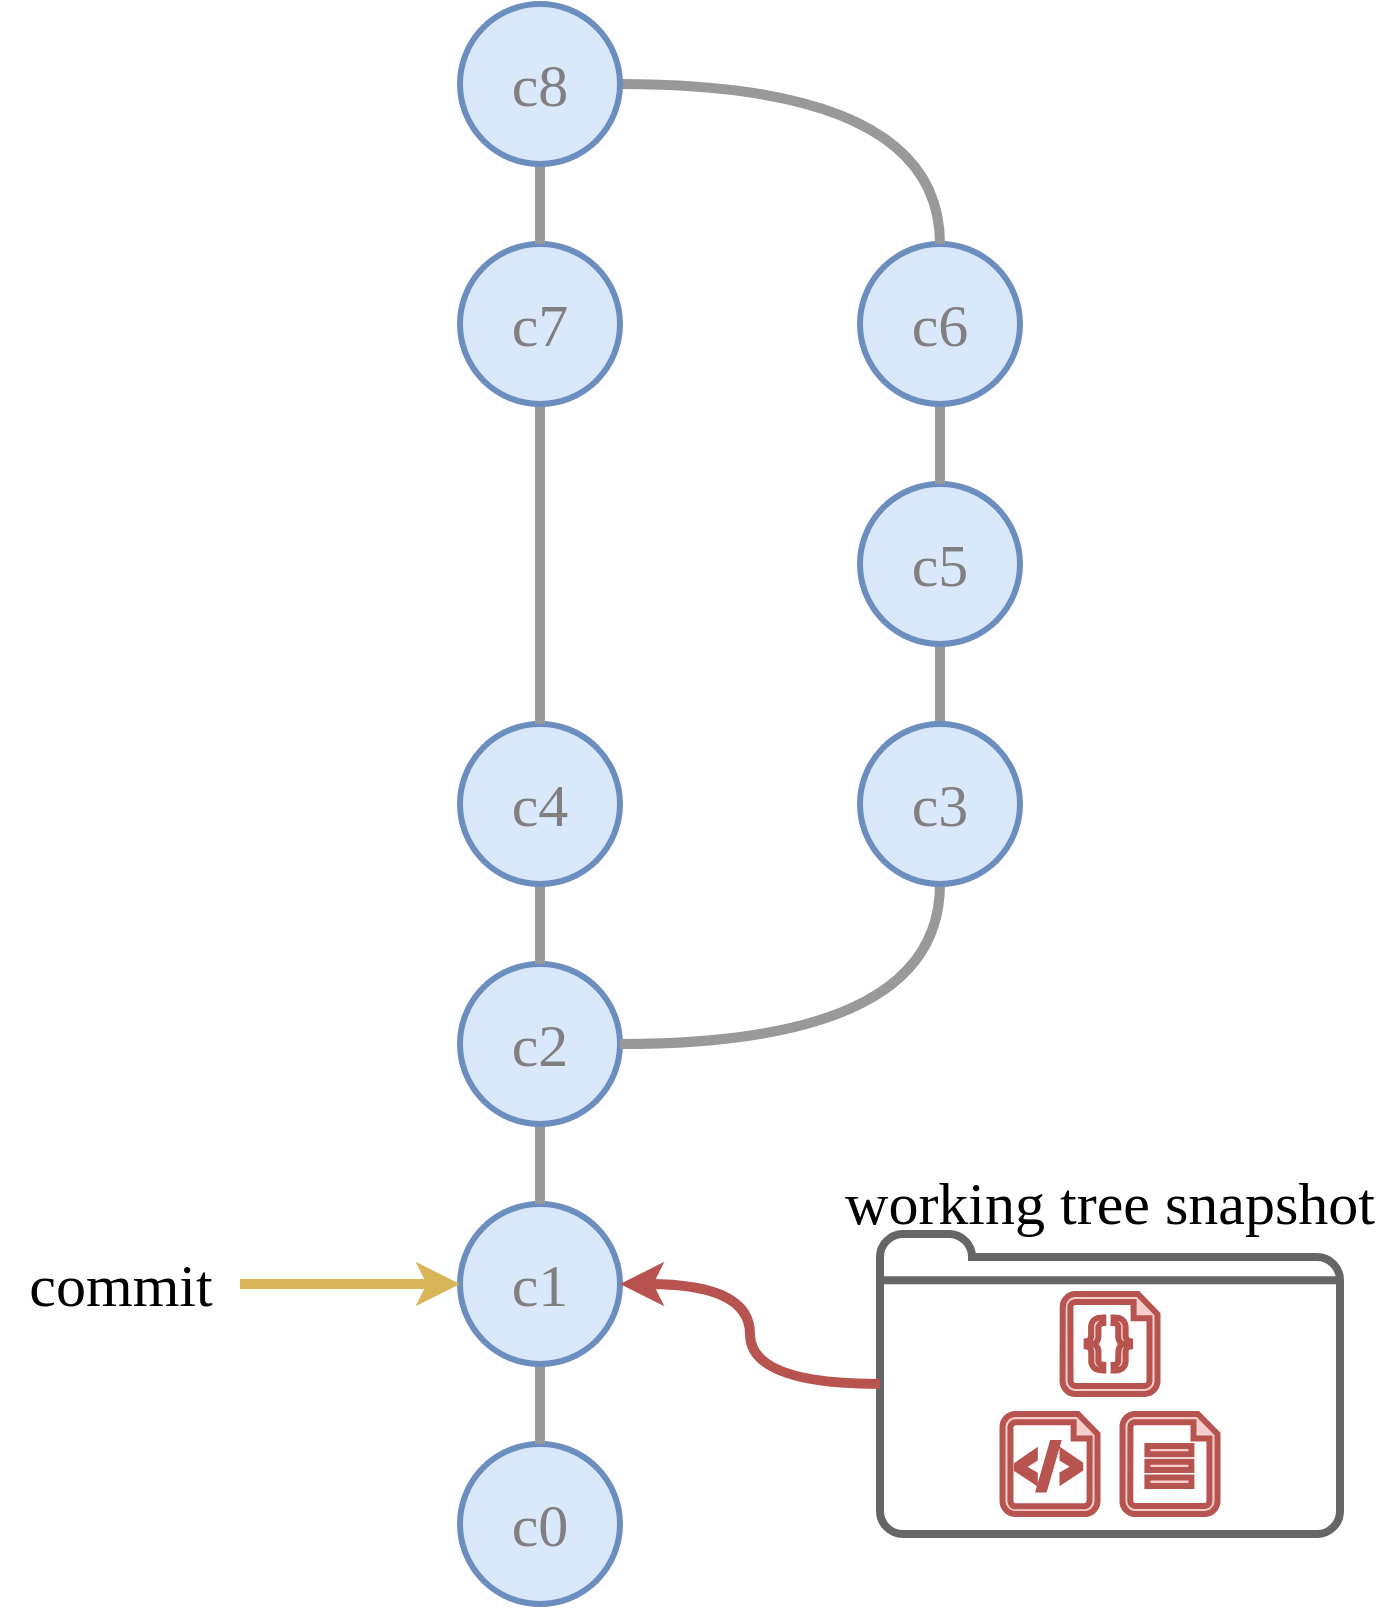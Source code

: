 <mxfile version="20.8.16" type="device"><diagram id="QxZ3nonRwbrlkTWgug7E" name="Page-1"><mxGraphModel dx="2074" dy="1195" grid="1" gridSize="10" guides="1" tooltips="1" connect="1" arrows="1" fold="1" page="1" pageScale="1" pageWidth="1600" pageHeight="900" math="0" shadow="0"><root><mxCell id="0"/><mxCell id="1" parent="0"/><mxCell id="aQ7Q8ipnBTK6U1940LWw-1" value="c0" style="ellipse;whiteSpace=wrap;html=1;aspect=fixed;fillColor=#dae8fc;strokeColor=#6c8ebf;strokeWidth=3;fontSize=30;fontFamily=Source Sans Pro;fontSource=https%3A%2F%2Ffonts.googleapis.com%2Fcss%3Ffamily%3DSource%2BSans%2BPro;fontColor=#808080;" parent="1" vertex="1"><mxGeometry x="695" y="800" width="80" height="80" as="geometry"/></mxCell><mxCell id="aQ7Q8ipnBTK6U1940LWw-14" style="edgeStyle=orthogonalEdgeStyle;rounded=1;orthogonalLoop=1;jettySize=auto;html=1;exitX=0.5;exitY=1;exitDx=0;exitDy=0;entryX=0.5;entryY=0;entryDx=0;entryDy=0;strokeColor=#999999;strokeWidth=5;endArrow=none;endFill=0;" parent="1" source="aQ7Q8ipnBTK6U1940LWw-2" target="aQ7Q8ipnBTK6U1940LWw-1" edge="1"><mxGeometry relative="1" as="geometry"/></mxCell><mxCell id="aQ7Q8ipnBTK6U1940LWw-2" value="c1" style="ellipse;whiteSpace=wrap;html=1;aspect=fixed;fillColor=#dae8fc;strokeColor=#6c8ebf;strokeWidth=3;fontSize=30;fontFamily=Source Sans Pro;fontSource=https%3A%2F%2Ffonts.googleapis.com%2Fcss%3Ffamily%3DSource%2BSans%2BPro;fontColor=#808080;" parent="1" vertex="1"><mxGeometry x="695" y="680" width="80" height="80" as="geometry"/></mxCell><mxCell id="aQ7Q8ipnBTK6U1940LWw-15" style="edgeStyle=orthogonalEdgeStyle;rounded=1;orthogonalLoop=1;jettySize=auto;html=1;exitX=0.5;exitY=1;exitDx=0;exitDy=0;entryX=0.5;entryY=0;entryDx=0;entryDy=0;strokeColor=#999999;strokeWidth=5;endArrow=none;endFill=0;" parent="1" source="aQ7Q8ipnBTK6U1940LWw-3" target="aQ7Q8ipnBTK6U1940LWw-2" edge="1"><mxGeometry relative="1" as="geometry"/></mxCell><mxCell id="aQ7Q8ipnBTK6U1940LWw-3" value="&lt;span style=&quot;color: rgb(128, 128, 128); font-family: &amp;quot;Source Sans Pro&amp;quot;; font-size: 30px;&quot;&gt;c2&lt;/span&gt;" style="ellipse;whiteSpace=wrap;html=1;aspect=fixed;fillColor=#dae8fc;strokeColor=#6c8ebf;strokeWidth=3;" parent="1" vertex="1"><mxGeometry x="695" y="560" width="80" height="80" as="geometry"/></mxCell><mxCell id="aQ7Q8ipnBTK6U1940LWw-16" style="edgeStyle=orthogonalEdgeStyle;rounded=1;orthogonalLoop=1;jettySize=auto;html=1;exitX=0.5;exitY=1;exitDx=0;exitDy=0;entryX=0.5;entryY=0;entryDx=0;entryDy=0;strokeColor=#999999;strokeWidth=5;endArrow=none;endFill=0;" parent="1" source="aQ7Q8ipnBTK6U1940LWw-4" target="aQ7Q8ipnBTK6U1940LWw-3" edge="1"><mxGeometry relative="1" as="geometry"/></mxCell><mxCell id="aQ7Q8ipnBTK6U1940LWw-4" value="&lt;span style=&quot;color: rgb(128, 128, 128); font-family: &amp;quot;Source Sans Pro&amp;quot;; font-size: 30px;&quot;&gt;c4&lt;/span&gt;" style="ellipse;whiteSpace=wrap;html=1;aspect=fixed;fillColor=#dae8fc;strokeColor=#6c8ebf;strokeWidth=3;" parent="1" vertex="1"><mxGeometry x="695" y="440" width="80" height="80" as="geometry"/></mxCell><mxCell id="aQ7Q8ipnBTK6U1940LWw-18" style="edgeStyle=orthogonalEdgeStyle;curved=1;orthogonalLoop=1;jettySize=auto;html=1;exitX=0.5;exitY=1;exitDx=0;exitDy=0;entryX=0.5;entryY=0;entryDx=0;entryDy=0;strokeColor=#999999;strokeWidth=5;endArrow=none;endFill=0;" parent="1" source="aQ7Q8ipnBTK6U1940LWw-5" target="aQ7Q8ipnBTK6U1940LWw-6" edge="1"><mxGeometry relative="1" as="geometry"/></mxCell><mxCell id="aQ7Q8ipnBTK6U1940LWw-5" value="&lt;span style=&quot;color: rgb(128, 128, 128); font-family: &amp;quot;Source Sans Pro&amp;quot;; font-size: 30px;&quot;&gt;c5&lt;/span&gt;" style="ellipse;whiteSpace=wrap;html=1;aspect=fixed;fillColor=#dae8fc;strokeColor=#6c8ebf;strokeWidth=3;" parent="1" vertex="1"><mxGeometry x="895" y="320" width="80" height="80" as="geometry"/></mxCell><mxCell id="aQ7Q8ipnBTK6U1940LWw-17" style="edgeStyle=orthogonalEdgeStyle;orthogonalLoop=1;jettySize=auto;html=1;exitX=0.5;exitY=1;exitDx=0;exitDy=0;entryX=1;entryY=0.5;entryDx=0;entryDy=0;strokeColor=#999999;strokeWidth=5;curved=1;endArrow=none;endFill=0;" parent="1" source="aQ7Q8ipnBTK6U1940LWw-6" target="aQ7Q8ipnBTK6U1940LWw-3" edge="1"><mxGeometry relative="1" as="geometry"/></mxCell><mxCell id="aQ7Q8ipnBTK6U1940LWw-6" value="&lt;span style=&quot;color: rgb(128, 128, 128); font-family: &amp;quot;Source Sans Pro&amp;quot;; font-size: 30px;&quot;&gt;c3&lt;/span&gt;" style="ellipse;whiteSpace=wrap;html=1;aspect=fixed;fillColor=#dae8fc;strokeColor=#6c8ebf;strokeWidth=3;" parent="1" vertex="1"><mxGeometry x="895" y="440" width="80" height="80" as="geometry"/></mxCell><mxCell id="aQ7Q8ipnBTK6U1940LWw-19" style="edgeStyle=orthogonalEdgeStyle;curved=1;orthogonalLoop=1;jettySize=auto;html=1;exitX=0.5;exitY=1;exitDx=0;exitDy=0;entryX=0.5;entryY=0;entryDx=0;entryDy=0;strokeColor=#999999;strokeWidth=5;endArrow=none;endFill=0;" parent="1" source="aQ7Q8ipnBTK6U1940LWw-10" target="aQ7Q8ipnBTK6U1940LWw-5" edge="1"><mxGeometry relative="1" as="geometry"/></mxCell><mxCell id="aQ7Q8ipnBTK6U1940LWw-10" value="&lt;span style=&quot;color: rgb(128, 128, 128); font-family: &amp;quot;Source Sans Pro&amp;quot;; font-size: 30px;&quot;&gt;c6&lt;/span&gt;" style="ellipse;whiteSpace=wrap;html=1;aspect=fixed;fillColor=#dae8fc;strokeColor=#6c8ebf;strokeWidth=3;" parent="1" vertex="1"><mxGeometry x="895" y="200" width="80" height="80" as="geometry"/></mxCell><mxCell id="aQ7Q8ipnBTK6U1940LWw-27" style="edgeStyle=orthogonalEdgeStyle;curved=1;orthogonalLoop=1;jettySize=auto;html=1;exitX=0.5;exitY=1;exitDx=0;exitDy=0;strokeColor=#999999;strokeWidth=5;endArrow=none;endFill=0;" parent="1" source="aQ7Q8ipnBTK6U1940LWw-11" target="aQ7Q8ipnBTK6U1940LWw-4" edge="1"><mxGeometry relative="1" as="geometry"/></mxCell><mxCell id="aQ7Q8ipnBTK6U1940LWw-11" value="&lt;span style=&quot;color: rgb(128, 128, 128); font-family: &amp;quot;Source Sans Pro&amp;quot;; font-size: 30px;&quot;&gt;c7&lt;/span&gt;" style="ellipse;whiteSpace=wrap;html=1;aspect=fixed;fillColor=#dae8fc;strokeColor=#6c8ebf;strokeWidth=3;" parent="1" vertex="1"><mxGeometry x="695" y="200" width="80" height="80" as="geometry"/></mxCell><mxCell id="aQ7Q8ipnBTK6U1940LWw-25" style="edgeStyle=orthogonalEdgeStyle;curved=1;orthogonalLoop=1;jettySize=auto;html=1;exitX=0.5;exitY=1;exitDx=0;exitDy=0;entryX=0.5;entryY=0;entryDx=0;entryDy=0;strokeColor=#999999;strokeWidth=5;endArrow=none;endFill=0;" parent="1" source="aQ7Q8ipnBTK6U1940LWw-12" target="aQ7Q8ipnBTK6U1940LWw-11" edge="1"><mxGeometry relative="1" as="geometry"/></mxCell><mxCell id="aQ7Q8ipnBTK6U1940LWw-26" style="edgeStyle=orthogonalEdgeStyle;curved=1;orthogonalLoop=1;jettySize=auto;html=1;exitX=1;exitY=0.5;exitDx=0;exitDy=0;strokeColor=#999999;strokeWidth=5;endArrow=none;endFill=0;" parent="1" source="aQ7Q8ipnBTK6U1940LWw-12" target="aQ7Q8ipnBTK6U1940LWw-10" edge="1"><mxGeometry relative="1" as="geometry"/></mxCell><mxCell id="aQ7Q8ipnBTK6U1940LWw-12" value="&lt;span style=&quot;color: rgb(128, 128, 128); font-family: &amp;quot;Source Sans Pro&amp;quot;; font-size: 30px;&quot;&gt;c8&lt;/span&gt;" style="ellipse;whiteSpace=wrap;html=1;aspect=fixed;fillColor=#dae8fc;strokeColor=#6c8ebf;strokeWidth=3;" parent="1" vertex="1"><mxGeometry x="695" y="80" width="80" height="80" as="geometry"/></mxCell><mxCell id="aQ7Q8ipnBTK6U1940LWw-30" style="edgeStyle=orthogonalEdgeStyle;curved=1;orthogonalLoop=1;jettySize=auto;html=1;strokeColor=#d6b656;strokeWidth=5;fontFamily=Source Sans Pro;fontSource=https%3A%2F%2Ffonts.googleapis.com%2Fcss%3Ffamily%3DSource%2BSans%2BPro;fontSize=30;fontColor=#000000;fillColor=#fff2cc;" parent="1" source="aQ7Q8ipnBTK6U1940LWw-29" target="aQ7Q8ipnBTK6U1940LWw-2" edge="1"><mxGeometry relative="1" as="geometry"/></mxCell><mxCell id="aQ7Q8ipnBTK6U1940LWw-29" value="commit" style="text;html=1;align=center;verticalAlign=middle;resizable=0;points=[];autosize=1;strokeColor=none;fillColor=none;fontSize=30;fontFamily=Source Sans Pro;fontColor=#000000;" parent="1" vertex="1"><mxGeometry x="465" y="695" width="120" height="50" as="geometry"/></mxCell><mxCell id="aQ7Q8ipnBTK6U1940LWw-37" value="working tree snapshot" style="group;labelPosition=center;verticalLabelPosition=top;align=center;verticalAlign=bottom;fontFamily=Source Sans Pro;fontSource=https%3A%2F%2Ffonts.googleapis.com%2Fcss%3Ffamily%3DSource%2BSans%2BPro;fontSize=30;" parent="1" vertex="1" connectable="0"><mxGeometry x="905" y="695" width="230" height="150" as="geometry"/></mxCell><mxCell id="aQ7Q8ipnBTK6U1940LWw-36" value="" style="html=1;verticalLabelPosition=bottom;align=center;labelBackgroundColor=#ffffff;verticalAlign=top;strokeWidth=4;strokeColor=#666666;shadow=0;dashed=0;shape=mxgraph.ios7.icons.folder;fontFamily=Source Sans Pro;fontSource=https%3A%2F%2Ffonts.googleapis.com%2Fcss%3Ffamily%3DSource%2BSans%2BPro;fontSize=30;fontColor=#333333;fillColor=none;" parent="aQ7Q8ipnBTK6U1940LWw-37" vertex="1"><mxGeometry width="230" height="150" as="geometry"/></mxCell><mxCell id="aQ7Q8ipnBTK6U1940LWw-32" value="" style="verticalLabelPosition=bottom;html=1;verticalAlign=top;align=center;strokeColor=#b85450;fillColor=#f8cecc;shape=mxgraph.azure.script_file;pointerEvents=1;strokeWidth=3;fontFamily=Source Sans Pro;fontSource=https%3A%2F%2Ffonts.googleapis.com%2Fcss%3Ffamily%3DSource%2BSans%2BPro;fontSize=30;" parent="aQ7Q8ipnBTK6U1940LWw-37" vertex="1"><mxGeometry x="61.25" y="90" width="47.5" height="50" as="geometry"/></mxCell><mxCell id="aQ7Q8ipnBTK6U1940LWw-33" value="" style="verticalLabelPosition=bottom;html=1;verticalAlign=top;align=center;strokeColor=#b85450;fillColor=#f8cecc;shape=mxgraph.azure.code_file;pointerEvents=1;strokeWidth=3;fontFamily=Source Sans Pro;fontSource=https%3A%2F%2Ffonts.googleapis.com%2Fcss%3Ffamily%3DSource%2BSans%2BPro;fontSize=30;" parent="aQ7Q8ipnBTK6U1940LWw-37" vertex="1"><mxGeometry x="91.25" y="30" width="47.5" height="50" as="geometry"/></mxCell><mxCell id="aQ7Q8ipnBTK6U1940LWw-34" value="" style="verticalLabelPosition=bottom;html=1;verticalAlign=top;align=center;strokeColor=#b85450;fillColor=#f8cecc;shape=mxgraph.azure.file;pointerEvents=1;strokeWidth=3;fontFamily=Source Sans Pro;fontSource=https%3A%2F%2Ffonts.googleapis.com%2Fcss%3Ffamily%3DSource%2BSans%2BPro;fontSize=30;" parent="aQ7Q8ipnBTK6U1940LWw-37" vertex="1"><mxGeometry x="121.25" y="90" width="47.5" height="50" as="geometry"/></mxCell><mxCell id="aQ7Q8ipnBTK6U1940LWw-38" style="edgeStyle=orthogonalEdgeStyle;curved=1;orthogonalLoop=1;jettySize=auto;html=1;entryX=1;entryY=0.5;entryDx=0;entryDy=0;strokeColor=#b85450;strokeWidth=5;fontFamily=Source Sans Pro;fontSource=https%3A%2F%2Ffonts.googleapis.com%2Fcss%3Ffamily%3DSource%2BSans%2BPro;fontSize=30;fontColor=#000000;fillColor=#f8cecc;" parent="1" source="aQ7Q8ipnBTK6U1940LWw-36" target="aQ7Q8ipnBTK6U1940LWw-2" edge="1"><mxGeometry relative="1" as="geometry"/></mxCell></root></mxGraphModel></diagram></mxfile>